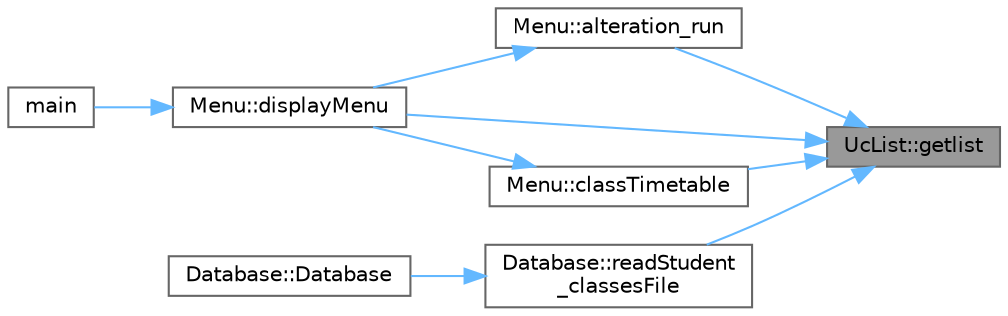 digraph "UcList::getlist"
{
 // LATEX_PDF_SIZE
  bgcolor="transparent";
  edge [fontname=Helvetica,fontsize=10,labelfontname=Helvetica,labelfontsize=10];
  node [fontname=Helvetica,fontsize=10,shape=box,height=0.2,width=0.4];
  rankdir="RL";
  Node1 [label="UcList::getlist",height=0.2,width=0.4,color="gray40", fillcolor="grey60", style="filled", fontcolor="black",tooltip=" "];
  Node1 -> Node2 [dir="back",color="steelblue1",style="solid"];
  Node2 [label="Menu::alteration_run",height=0.2,width=0.4,color="grey40", fillcolor="white", style="filled",URL="$class_menu.html#ab160fdc7e3fafe507a6c1cb4eecad55b",tooltip=" "];
  Node2 -> Node3 [dir="back",color="steelblue1",style="solid"];
  Node3 [label="Menu::displayMenu",height=0.2,width=0.4,color="grey40", fillcolor="white", style="filled",URL="$class_menu.html#a2e196016a6d46cdc46af8749d084dc43",tooltip=" "];
  Node3 -> Node4 [dir="back",color="steelblue1",style="solid"];
  Node4 [label="main",height=0.2,width=0.4,color="grey40", fillcolor="white", style="filled",URL="$main_8cpp.html#ae66f6b31b5ad750f1fe042a706a4e3d4",tooltip=" "];
  Node1 -> Node5 [dir="back",color="steelblue1",style="solid"];
  Node5 [label="Menu::classTimetable",height=0.2,width=0.4,color="grey40", fillcolor="white", style="filled",URL="$class_menu.html#a80a0b224b7eda1e69c8fd176eb6c0a28",tooltip=" "];
  Node5 -> Node3 [dir="back",color="steelblue1",style="solid"];
  Node1 -> Node3 [dir="back",color="steelblue1",style="solid"];
  Node1 -> Node6 [dir="back",color="steelblue1",style="solid"];
  Node6 [label="Database::readStudent\l_classesFile",height=0.2,width=0.4,color="grey40", fillcolor="white", style="filled",URL="$class_database.html#a64927a643944bea370149e976a58c36a",tooltip=" "];
  Node6 -> Node7 [dir="back",color="steelblue1",style="solid"];
  Node7 [label="Database::Database",height=0.2,width=0.4,color="grey40", fillcolor="white", style="filled",URL="$class_database.html#a4703c80e6969d33565ea340f768fdadf",tooltip=" "];
}
